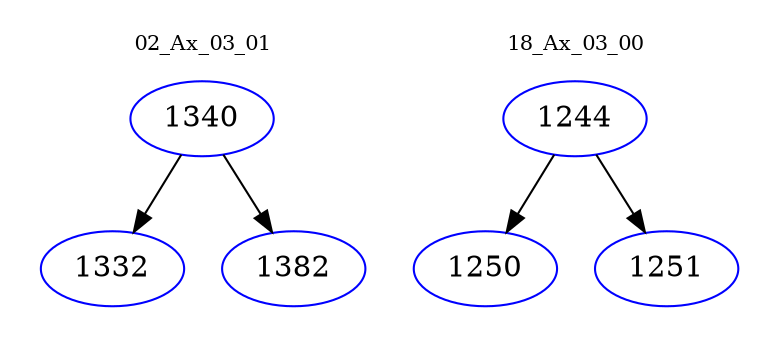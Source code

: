digraph{
subgraph cluster_0 {
color = white
label = "02_Ax_03_01";
fontsize=10;
T0_1340 [label="1340", color="blue"]
T0_1340 -> T0_1332 [color="black"]
T0_1332 [label="1332", color="blue"]
T0_1340 -> T0_1382 [color="black"]
T0_1382 [label="1382", color="blue"]
}
subgraph cluster_1 {
color = white
label = "18_Ax_03_00";
fontsize=10;
T1_1244 [label="1244", color="blue"]
T1_1244 -> T1_1250 [color="black"]
T1_1250 [label="1250", color="blue"]
T1_1244 -> T1_1251 [color="black"]
T1_1251 [label="1251", color="blue"]
}
}
